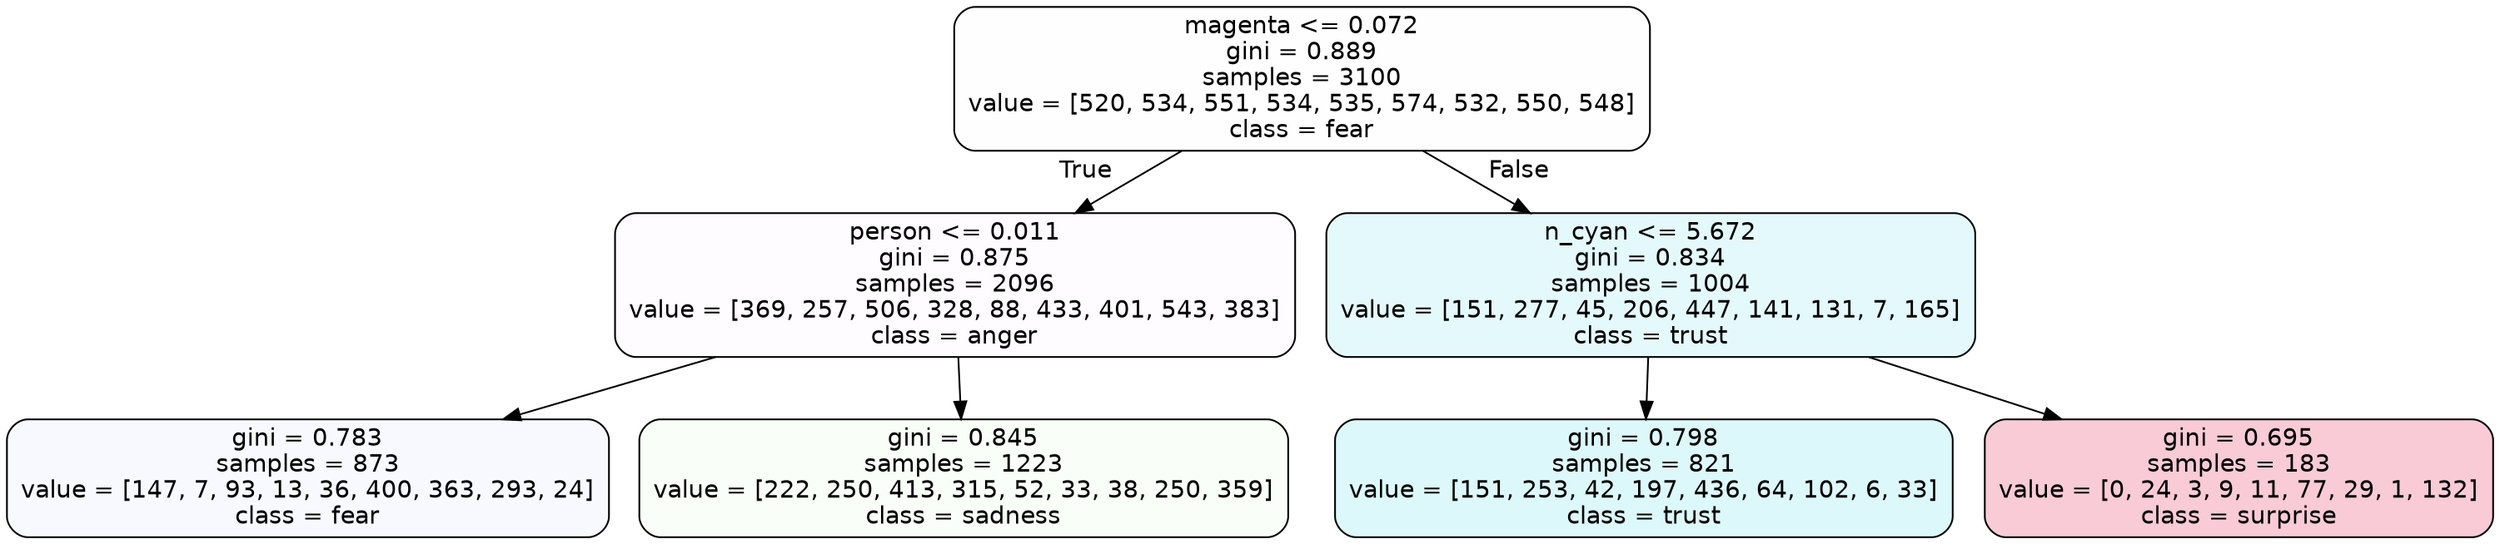 digraph Tree {
node [shape=box, style="filled, rounded", color="black", fontname=helvetica] ;
edge [fontname=helvetica] ;
0 [label="magenta <= 0.072\ngini = 0.889\nsamples = 3100\nvalue = [520, 534, 551, 534, 535, 574, 532, 550, 548]\nclass = fear", fillcolor="#3964e501"] ;
1 [label="person <= 0.011\ngini = 0.875\nsamples = 2096\nvalue = [369, 257, 506, 328, 88, 433, 401, 543, 383]\nclass = anger", fillcolor="#e539d703"] ;
0 -> 1 [labeldistance=2.5, labelangle=45, headlabel="True"] ;
2 [label="gini = 0.783\nsamples = 873\nvalue = [147, 7, 93, 13, 36, 400, 363, 293, 24]\nclass = fear", fillcolor="#3964e509"] ;
1 -> 2 ;
3 [label="gini = 0.845\nsamples = 1223\nvalue = [222, 250, 413, 315, 52, 33, 38, 250, 359]\nclass = sadness", fillcolor="#64e53909"] ;
1 -> 3 ;
4 [label="n_cyan <= 5.672\ngini = 0.834\nsamples = 1004\nvalue = [151, 277, 45, 206, 447, 141, 131, 7, 165]\nclass = trust", fillcolor="#39d7e522"] ;
0 -> 4 [labeldistance=2.5, labelangle=-45, headlabel="False"] ;
5 [label="gini = 0.798\nsamples = 821\nvalue = [151, 253, 42, 197, 436, 64, 102, 6, 33]\nclass = trust", fillcolor="#39d7e52d"] ;
4 -> 5 ;
6 [label="gini = 0.695\nsamples = 183\nvalue = [0, 24, 3, 9, 11, 77, 29, 1, 132]\nclass = surprise", fillcolor="#e5396443"] ;
4 -> 6 ;
}